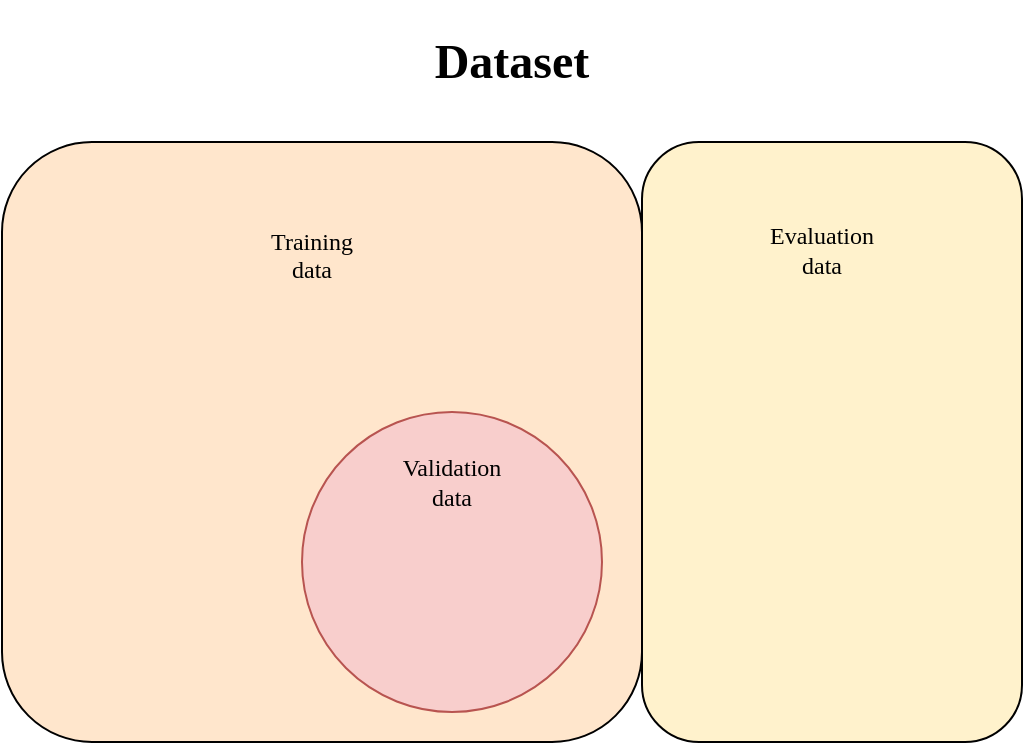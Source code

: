 <mxfile version="10.6.3" type="device"><diagram id="vnzJdne3lb9Q0AFPlvWh" name="Page-1"><mxGraphModel dx="606" dy="893" grid="1" gridSize="10" guides="1" tooltips="1" connect="1" arrows="1" fold="1" page="1" pageScale="1" pageWidth="850" pageHeight="1100" math="0" shadow="0"><root><mxCell id="0"/><mxCell id="1" parent="0"/><mxCell id="NMqk5NCrDPdQGw2fNMxU-12" value="" style="rounded=1;whiteSpace=wrap;html=1;fontFamily=Verdana;fillColor=#ffe6cc;strokeColor=#000000;glass=0;shadow=0;comic=0;" vertex="1" parent="1"><mxGeometry x="70" y="200" width="320" height="300" as="geometry"/></mxCell><mxCell id="NMqk5NCrDPdQGw2fNMxU-2" value="&lt;h1&gt;Dataset&lt;/h1&gt;" style="text;html=1;strokeColor=none;fillColor=none;align=center;verticalAlign=middle;whiteSpace=wrap;rounded=0;fontFamily=Verdana;" vertex="1" parent="1"><mxGeometry x="305" y="150" width="40" height="20" as="geometry"/></mxCell><mxCell id="NMqk5NCrDPdQGw2fNMxU-6" value="Training data&lt;br&gt;&lt;br&gt;" style="text;html=1;strokeColor=none;fillColor=none;align=center;verticalAlign=middle;whiteSpace=wrap;rounded=0;fontFamily=Verdana;" vertex="1" parent="1"><mxGeometry x="205" y="254" width="40" height="20" as="geometry"/></mxCell><mxCell id="NMqk5NCrDPdQGw2fNMxU-8" value="" style="ellipse;whiteSpace=wrap;html=1;aspect=fixed;fontFamily=Verdana;fillColor=#f8cecc;strokeColor=#b85450;" vertex="1" parent="1"><mxGeometry x="220" y="335" width="150" height="150" as="geometry"/></mxCell><mxCell id="NMqk5NCrDPdQGw2fNMxU-9" value="Validation data&lt;br&gt;" style="text;html=1;strokeColor=none;fillColor=none;align=center;verticalAlign=middle;whiteSpace=wrap;rounded=0;fontFamily=Verdana;" vertex="1" parent="1"><mxGeometry x="275" y="360" width="40" height="20" as="geometry"/></mxCell><mxCell id="NMqk5NCrDPdQGw2fNMxU-13" value="" style="rounded=1;whiteSpace=wrap;html=1;shadow=0;glass=0;comic=0;strokeColor=#000000;fontFamily=Verdana;fillColor=#fff2cc;" vertex="1" parent="1"><mxGeometry x="390" y="200" width="190" height="300" as="geometry"/></mxCell><mxCell id="NMqk5NCrDPdQGw2fNMxU-7" value="Evaluation data&lt;br&gt;" style="text;html=1;strokeColor=none;fillColor=none;align=center;verticalAlign=middle;whiteSpace=wrap;rounded=0;fontFamily=Verdana;" vertex="1" parent="1"><mxGeometry x="460" y="244" width="40" height="20" as="geometry"/></mxCell></root></mxGraphModel></diagram></mxfile>